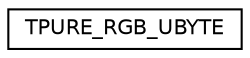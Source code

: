 digraph "Graphical Class Hierarchy"
{
 // LATEX_PDF_SIZE
  edge [fontname="Helvetica",fontsize="10",labelfontname="Helvetica",labelfontsize="10"];
  node [fontname="Helvetica",fontsize="10",shape=record];
  rankdir="LR";
  Node0 [label="TPURE_RGB_UBYTE",height=0.2,width=0.4,color="black", fillcolor="white", style="filled",URL="$struct_t_p_u_r_e___r_g_b___u_b_y_t_e.html",tooltip="Simple RGB color [0-255]."];
}
